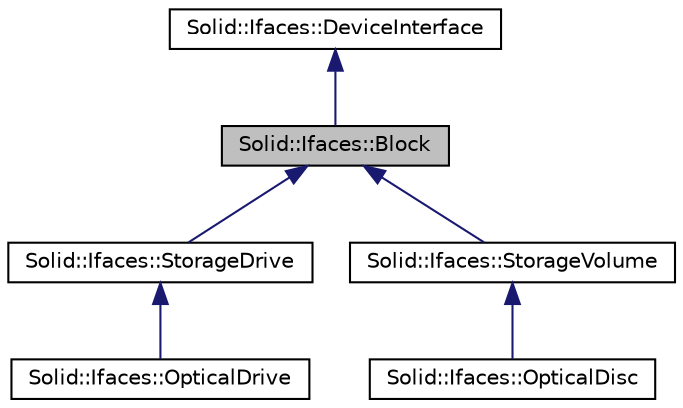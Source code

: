 digraph "Solid::Ifaces::Block"
{
  edge [fontname="Helvetica",fontsize="10",labelfontname="Helvetica",labelfontsize="10"];
  node [fontname="Helvetica",fontsize="10",shape=record];
  Node0 [label="Solid::Ifaces::Block",height=0.2,width=0.4,color="black", fillcolor="grey75", style="filled", fontcolor="black"];
  Node1 -> Node0 [dir="back",color="midnightblue",fontsize="10",style="solid",fontname="Helvetica"];
  Node1 [label="Solid::Ifaces::DeviceInterface",height=0.2,width=0.4,color="black", fillcolor="white", style="filled",URL="$classSolid_1_1Ifaces_1_1DeviceInterface.html",tooltip="Base interface of all the device interfaces. "];
  Node0 -> Node2 [dir="back",color="midnightblue",fontsize="10",style="solid",fontname="Helvetica"];
  Node2 [label="Solid::Ifaces::StorageDrive",height=0.2,width=0.4,color="black", fillcolor="white", style="filled",URL="$classSolid_1_1Ifaces_1_1StorageDrive.html",tooltip="This device interface is available on storage devices. "];
  Node2 -> Node3 [dir="back",color="midnightblue",fontsize="10",style="solid",fontname="Helvetica"];
  Node3 [label="Solid::Ifaces::OpticalDrive",height=0.2,width=0.4,color="black", fillcolor="white", style="filled",URL="$classSolid_1_1Ifaces_1_1OpticalDrive.html",tooltip="This device interface is available on CD-ROM drives. "];
  Node0 -> Node4 [dir="back",color="midnightblue",fontsize="10",style="solid",fontname="Helvetica"];
  Node4 [label="Solid::Ifaces::StorageVolume",height=0.2,width=0.4,color="black", fillcolor="white", style="filled",URL="$classSolid_1_1Ifaces_1_1StorageVolume.html",tooltip="This device interface is available on volume devices. "];
  Node4 -> Node5 [dir="back",color="midnightblue",fontsize="10",style="solid",fontname="Helvetica"];
  Node5 [label="Solid::Ifaces::OpticalDisc",height=0.2,width=0.4,color="black", fillcolor="white", style="filled",URL="$classSolid_1_1Ifaces_1_1OpticalDisc.html",tooltip="This device interface is available on optical discs. "];
}
